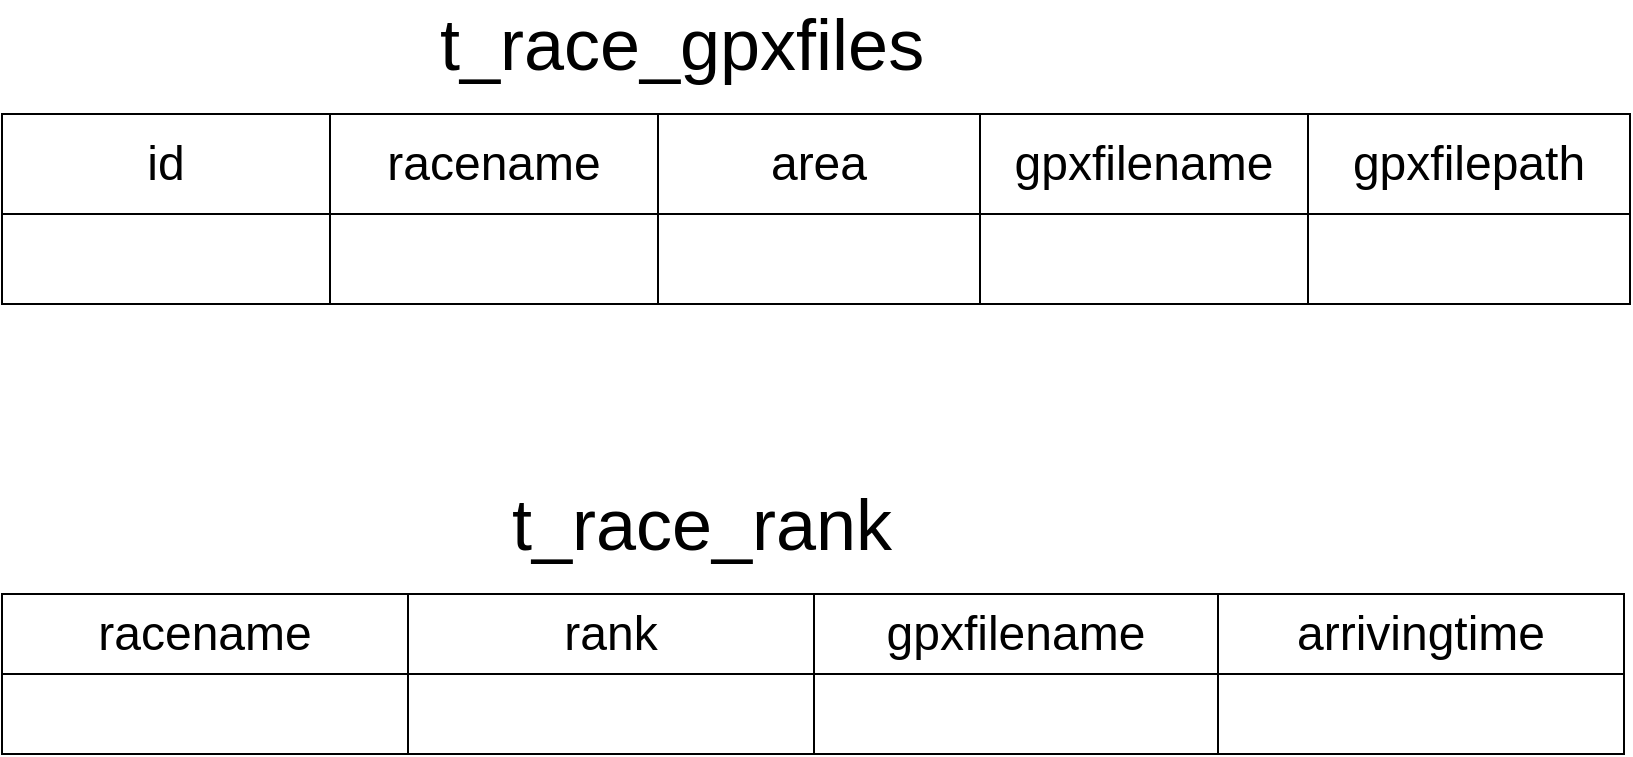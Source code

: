 <mxfile version="20.6.0" type="github">
  <diagram id="CfL78ZpqyKhHBdBOKc-Q" name="第 1 页">
    <mxGraphModel dx="2415" dy="800" grid="1" gridSize="10" guides="1" tooltips="1" connect="1" arrows="1" fold="1" page="1" pageScale="1" pageWidth="827" pageHeight="1169" math="0" shadow="0">
      <root>
        <mxCell id="0" />
        <mxCell id="1" parent="0" />
        <mxCell id="An0dyovIvbsDwVQfOLjY-1" value="" style="shape=table;startSize=0;container=1;collapsible=0;childLayout=tableLayout;" vertex="1" parent="1">
          <mxGeometry x="-390" y="130" width="814" height="95" as="geometry" />
        </mxCell>
        <mxCell id="An0dyovIvbsDwVQfOLjY-2" value="" style="shape=tableRow;horizontal=0;startSize=0;swimlaneHead=0;swimlaneBody=0;top=0;left=0;bottom=0;right=0;collapsible=0;dropTarget=0;fillColor=none;points=[[0,0.5],[1,0.5]];portConstraint=eastwest;" vertex="1" parent="An0dyovIvbsDwVQfOLjY-1">
          <mxGeometry width="814" height="50" as="geometry" />
        </mxCell>
        <mxCell id="An0dyovIvbsDwVQfOLjY-3" value="&lt;font style=&quot;font-size: 24px;&quot;&gt;id&lt;/font&gt;" style="shape=partialRectangle;html=1;whiteSpace=wrap;connectable=0;overflow=hidden;fillColor=none;top=0;left=0;bottom=0;right=0;pointerEvents=1;" vertex="1" parent="An0dyovIvbsDwVQfOLjY-2">
          <mxGeometry width="164" height="50" as="geometry">
            <mxRectangle width="164" height="50" as="alternateBounds" />
          </mxGeometry>
        </mxCell>
        <mxCell id="An0dyovIvbsDwVQfOLjY-4" value="&lt;font style=&quot;font-size: 24px;&quot;&gt;racename&lt;/font&gt;" style="shape=partialRectangle;html=1;whiteSpace=wrap;connectable=0;overflow=hidden;fillColor=none;top=0;left=0;bottom=0;right=0;pointerEvents=1;" vertex="1" parent="An0dyovIvbsDwVQfOLjY-2">
          <mxGeometry x="164" width="164" height="50" as="geometry">
            <mxRectangle width="164" height="50" as="alternateBounds" />
          </mxGeometry>
        </mxCell>
        <mxCell id="An0dyovIvbsDwVQfOLjY-5" value="&lt;font style=&quot;font-size: 24px;&quot;&gt;area&lt;/font&gt;" style="shape=partialRectangle;html=1;whiteSpace=wrap;connectable=0;overflow=hidden;fillColor=none;top=0;left=0;bottom=0;right=0;pointerEvents=1;" vertex="1" parent="An0dyovIvbsDwVQfOLjY-2">
          <mxGeometry x="328" width="161" height="50" as="geometry">
            <mxRectangle width="161" height="50" as="alternateBounds" />
          </mxGeometry>
        </mxCell>
        <mxCell id="An0dyovIvbsDwVQfOLjY-6" value="&lt;font style=&quot;font-size: 24px;&quot;&gt;gpxfilename&lt;/font&gt;" style="shape=partialRectangle;html=1;whiteSpace=wrap;connectable=0;overflow=hidden;fillColor=none;top=0;left=0;bottom=0;right=0;pointerEvents=1;" vertex="1" parent="An0dyovIvbsDwVQfOLjY-2">
          <mxGeometry x="489" width="164" height="50" as="geometry">
            <mxRectangle width="164" height="50" as="alternateBounds" />
          </mxGeometry>
        </mxCell>
        <mxCell id="An0dyovIvbsDwVQfOLjY-7" value="&lt;font style=&quot;font-size: 24px;&quot;&gt;gpxfilepath&lt;/font&gt;" style="shape=partialRectangle;html=1;whiteSpace=wrap;connectable=0;overflow=hidden;fillColor=none;top=0;left=0;bottom=0;right=0;pointerEvents=1;" vertex="1" parent="An0dyovIvbsDwVQfOLjY-2">
          <mxGeometry x="653" width="161" height="50" as="geometry">
            <mxRectangle width="161" height="50" as="alternateBounds" />
          </mxGeometry>
        </mxCell>
        <mxCell id="An0dyovIvbsDwVQfOLjY-8" value="" style="shape=tableRow;horizontal=0;startSize=0;swimlaneHead=0;swimlaneBody=0;top=0;left=0;bottom=0;right=0;collapsible=0;dropTarget=0;fillColor=none;points=[[0,0.5],[1,0.5]];portConstraint=eastwest;" vertex="1" parent="An0dyovIvbsDwVQfOLjY-1">
          <mxGeometry y="50" width="814" height="45" as="geometry" />
        </mxCell>
        <mxCell id="An0dyovIvbsDwVQfOLjY-9" style="shape=partialRectangle;html=1;whiteSpace=wrap;connectable=0;overflow=hidden;fillColor=none;top=0;left=0;bottom=0;right=0;pointerEvents=1;" vertex="1" parent="An0dyovIvbsDwVQfOLjY-8">
          <mxGeometry width="164" height="45" as="geometry">
            <mxRectangle width="164" height="45" as="alternateBounds" />
          </mxGeometry>
        </mxCell>
        <mxCell id="An0dyovIvbsDwVQfOLjY-10" value="" style="shape=partialRectangle;html=1;whiteSpace=wrap;connectable=0;overflow=hidden;fillColor=none;top=0;left=0;bottom=0;right=0;pointerEvents=1;" vertex="1" parent="An0dyovIvbsDwVQfOLjY-8">
          <mxGeometry x="164" width="164" height="45" as="geometry">
            <mxRectangle width="164" height="45" as="alternateBounds" />
          </mxGeometry>
        </mxCell>
        <mxCell id="An0dyovIvbsDwVQfOLjY-11" value="" style="shape=partialRectangle;html=1;whiteSpace=wrap;connectable=0;overflow=hidden;fillColor=none;top=0;left=0;bottom=0;right=0;pointerEvents=1;" vertex="1" parent="An0dyovIvbsDwVQfOLjY-8">
          <mxGeometry x="328" width="161" height="45" as="geometry">
            <mxRectangle width="161" height="45" as="alternateBounds" />
          </mxGeometry>
        </mxCell>
        <mxCell id="An0dyovIvbsDwVQfOLjY-12" value="" style="shape=partialRectangle;html=1;whiteSpace=wrap;connectable=0;overflow=hidden;fillColor=none;top=0;left=0;bottom=0;right=0;pointerEvents=1;" vertex="1" parent="An0dyovIvbsDwVQfOLjY-8">
          <mxGeometry x="489" width="164" height="45" as="geometry">
            <mxRectangle width="164" height="45" as="alternateBounds" />
          </mxGeometry>
        </mxCell>
        <mxCell id="An0dyovIvbsDwVQfOLjY-13" value="" style="shape=partialRectangle;html=1;whiteSpace=wrap;connectable=0;overflow=hidden;fillColor=none;top=0;left=0;bottom=0;right=0;pointerEvents=1;" vertex="1" parent="An0dyovIvbsDwVQfOLjY-8">
          <mxGeometry x="653" width="161" height="45" as="geometry">
            <mxRectangle width="161" height="45" as="alternateBounds" />
          </mxGeometry>
        </mxCell>
        <mxCell id="An0dyovIvbsDwVQfOLjY-14" value="&lt;font style=&quot;font-size: 36px;&quot;&gt;t_race_gpxfiles&lt;/font&gt;" style="text;html=1;strokeColor=none;fillColor=none;align=center;verticalAlign=middle;whiteSpace=wrap;rounded=0;" vertex="1" parent="1">
          <mxGeometry x="-130" y="80" width="160" height="30" as="geometry" />
        </mxCell>
        <mxCell id="An0dyovIvbsDwVQfOLjY-15" value="" style="shape=table;startSize=0;container=1;collapsible=0;childLayout=tableLayout;fontSize=24;" vertex="1" parent="1">
          <mxGeometry x="-390" y="370" width="811" height="80" as="geometry" />
        </mxCell>
        <mxCell id="An0dyovIvbsDwVQfOLjY-16" value="" style="shape=tableRow;horizontal=0;startSize=0;swimlaneHead=0;swimlaneBody=0;top=0;left=0;bottom=0;right=0;collapsible=0;dropTarget=0;fillColor=none;points=[[0,0.5],[1,0.5]];portConstraint=eastwest;fontSize=24;" vertex="1" parent="An0dyovIvbsDwVQfOLjY-15">
          <mxGeometry width="811" height="40" as="geometry" />
        </mxCell>
        <mxCell id="An0dyovIvbsDwVQfOLjY-17" value="racename" style="shape=partialRectangle;html=1;whiteSpace=wrap;connectable=0;overflow=hidden;fillColor=none;top=0;left=0;bottom=0;right=0;pointerEvents=1;fontSize=24;" vertex="1" parent="An0dyovIvbsDwVQfOLjY-16">
          <mxGeometry width="203" height="40" as="geometry">
            <mxRectangle width="203" height="40" as="alternateBounds" />
          </mxGeometry>
        </mxCell>
        <mxCell id="An0dyovIvbsDwVQfOLjY-18" value="rank" style="shape=partialRectangle;html=1;whiteSpace=wrap;connectable=0;overflow=hidden;fillColor=none;top=0;left=0;bottom=0;right=0;pointerEvents=1;fontSize=24;" vertex="1" parent="An0dyovIvbsDwVQfOLjY-16">
          <mxGeometry x="203" width="203" height="40" as="geometry">
            <mxRectangle width="203" height="40" as="alternateBounds" />
          </mxGeometry>
        </mxCell>
        <mxCell id="An0dyovIvbsDwVQfOLjY-19" value="gpxfilename" style="shape=partialRectangle;html=1;whiteSpace=wrap;connectable=0;overflow=hidden;fillColor=none;top=0;left=0;bottom=0;right=0;pointerEvents=1;fontSize=24;" vertex="1" parent="An0dyovIvbsDwVQfOLjY-16">
          <mxGeometry x="406" width="202" height="40" as="geometry">
            <mxRectangle width="202" height="40" as="alternateBounds" />
          </mxGeometry>
        </mxCell>
        <mxCell id="An0dyovIvbsDwVQfOLjY-20" value="arrivingtime" style="shape=partialRectangle;html=1;whiteSpace=wrap;connectable=0;overflow=hidden;fillColor=none;top=0;left=0;bottom=0;right=0;pointerEvents=1;fontSize=24;" vertex="1" parent="An0dyovIvbsDwVQfOLjY-16">
          <mxGeometry x="608" width="203" height="40" as="geometry">
            <mxRectangle width="203" height="40" as="alternateBounds" />
          </mxGeometry>
        </mxCell>
        <mxCell id="An0dyovIvbsDwVQfOLjY-21" value="" style="shape=tableRow;horizontal=0;startSize=0;swimlaneHead=0;swimlaneBody=0;top=0;left=0;bottom=0;right=0;collapsible=0;dropTarget=0;fillColor=none;points=[[0,0.5],[1,0.5]];portConstraint=eastwest;fontSize=24;" vertex="1" parent="An0dyovIvbsDwVQfOLjY-15">
          <mxGeometry y="40" width="811" height="40" as="geometry" />
        </mxCell>
        <mxCell id="An0dyovIvbsDwVQfOLjY-22" style="shape=partialRectangle;html=1;whiteSpace=wrap;connectable=0;overflow=hidden;fillColor=none;top=0;left=0;bottom=0;right=0;pointerEvents=1;fontSize=24;" vertex="1" parent="An0dyovIvbsDwVQfOLjY-21">
          <mxGeometry width="203" height="40" as="geometry">
            <mxRectangle width="203" height="40" as="alternateBounds" />
          </mxGeometry>
        </mxCell>
        <mxCell id="An0dyovIvbsDwVQfOLjY-23" value="" style="shape=partialRectangle;html=1;whiteSpace=wrap;connectable=0;overflow=hidden;fillColor=none;top=0;left=0;bottom=0;right=0;pointerEvents=1;fontSize=24;" vertex="1" parent="An0dyovIvbsDwVQfOLjY-21">
          <mxGeometry x="203" width="203" height="40" as="geometry">
            <mxRectangle width="203" height="40" as="alternateBounds" />
          </mxGeometry>
        </mxCell>
        <mxCell id="An0dyovIvbsDwVQfOLjY-24" value="" style="shape=partialRectangle;html=1;whiteSpace=wrap;connectable=0;overflow=hidden;fillColor=none;top=0;left=0;bottom=0;right=0;pointerEvents=1;fontSize=24;" vertex="1" parent="An0dyovIvbsDwVQfOLjY-21">
          <mxGeometry x="406" width="202" height="40" as="geometry">
            <mxRectangle width="202" height="40" as="alternateBounds" />
          </mxGeometry>
        </mxCell>
        <mxCell id="An0dyovIvbsDwVQfOLjY-25" value="" style="shape=partialRectangle;html=1;whiteSpace=wrap;connectable=0;overflow=hidden;fillColor=none;top=0;left=0;bottom=0;right=0;pointerEvents=1;fontSize=24;" vertex="1" parent="An0dyovIvbsDwVQfOLjY-21">
          <mxGeometry x="608" width="203" height="40" as="geometry">
            <mxRectangle width="203" height="40" as="alternateBounds" />
          </mxGeometry>
        </mxCell>
        <mxCell id="An0dyovIvbsDwVQfOLjY-26" value="&lt;font style=&quot;font-size: 36px;&quot;&gt;t_race_rank&lt;/font&gt;" style="text;html=1;strokeColor=none;fillColor=none;align=center;verticalAlign=middle;whiteSpace=wrap;rounded=0;" vertex="1" parent="1">
          <mxGeometry x="-120" y="320" width="160" height="30" as="geometry" />
        </mxCell>
      </root>
    </mxGraphModel>
  </diagram>
</mxfile>
